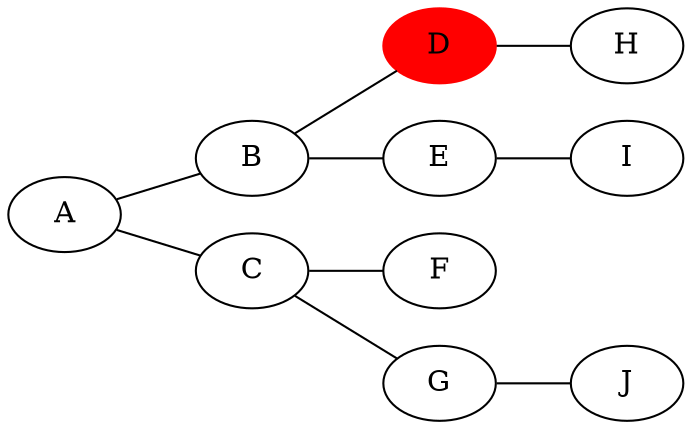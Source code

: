 graph {
 rankdir=LR;
D [style=filled, color=red];
A -- {{B C }}
B -- {{D E }}
C -- {{F G }}
D -- {{H }}
E -- {{I }}
F -- {{}}
G -- {{J }}
H -- {{}}
I -- {{}}
J -- {{}}
}